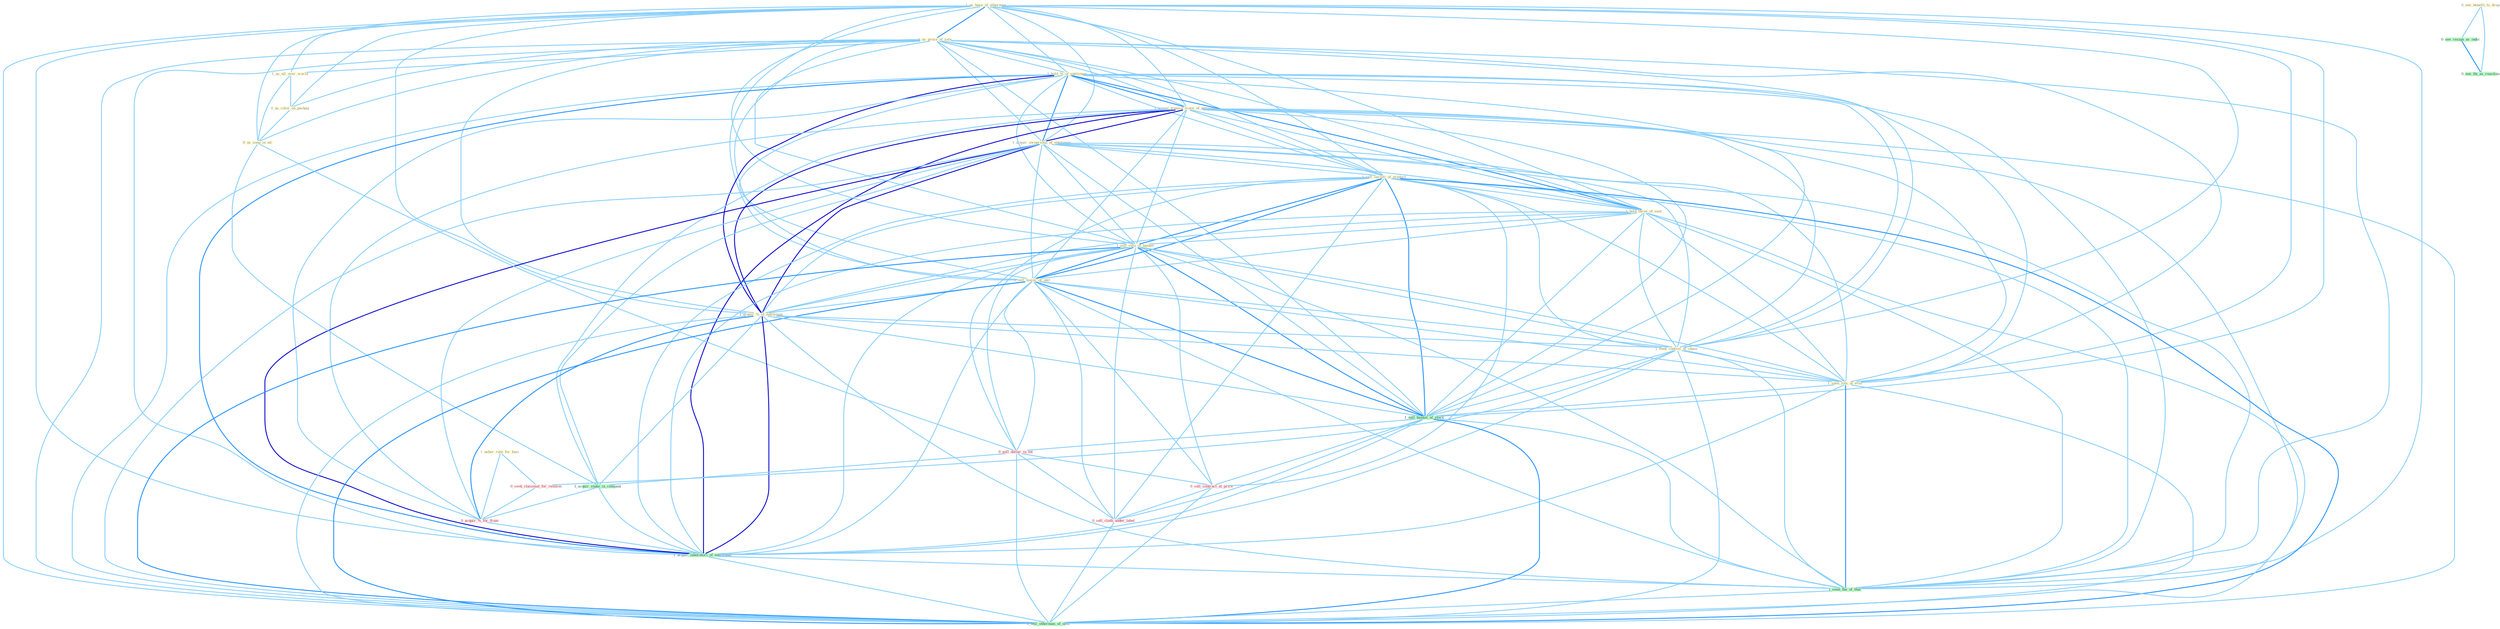 Graph G{ 
    node
    [shape=polygon,style=filled,width=.5,height=.06,color="#BDFCC9",fixedsize=true,fontsize=4,
    fontcolor="#2f4f4f"];
    {node
    [color="#ffffe0", fontcolor="#8b7d6b"] "1_us_base_of_othernum " "1_us_proce_of_sale " "1_hold_%_of_entitynam " "1_us_all_over_world " "1_acquir_treasur-trove_of_entitynam " "1_acquir_ownership_of_entitynam " "1_sell_varieti_of_product " "1_usher_rule_for_busi " "1_hold_three_of_seat " "0_us_color_on_packag " "0_us_song_in_ad " "1_sell_valu_of_basket " "0_see_benefit_to_drop " "1_sell_major_of_unit " "1_acquir_%_of_entitynam " "1_seek_control_of_chain " "1_seen_iota_of_evid "}
{node [color="#fff0f5", fontcolor="#b22222"] "0_seek_classmat_for_reunion " "0_sell_dollar_in_lot " "0_acquir_%_for_franc " "0_sell_contract_at_price " "0_sell_cloth_under_label "}
edge [color="#B0E2FF"];

	"1_us_base_of_othernum " -- "1_us_proce_of_sale " [w="2", color="#1e90ff" , len=0.8];
	"1_us_base_of_othernum " -- "1_hold_%_of_entitynam " [w="1", color="#87cefa" ];
	"1_us_base_of_othernum " -- "1_us_all_over_world " [w="1", color="#87cefa" ];
	"1_us_base_of_othernum " -- "1_acquir_treasur-trove_of_entitynam " [w="1", color="#87cefa" ];
	"1_us_base_of_othernum " -- "1_acquir_ownership_of_entitynam " [w="1", color="#87cefa" ];
	"1_us_base_of_othernum " -- "1_sell_varieti_of_product " [w="1", color="#87cefa" ];
	"1_us_base_of_othernum " -- "1_hold_three_of_seat " [w="1", color="#87cefa" ];
	"1_us_base_of_othernum " -- "0_us_color_on_packag " [w="1", color="#87cefa" ];
	"1_us_base_of_othernum " -- "0_us_song_in_ad " [w="1", color="#87cefa" ];
	"1_us_base_of_othernum " -- "1_sell_valu_of_basket " [w="1", color="#87cefa" ];
	"1_us_base_of_othernum " -- "1_sell_major_of_unit " [w="1", color="#87cefa" ];
	"1_us_base_of_othernum " -- "1_acquir_%_of_entitynam " [w="1", color="#87cefa" ];
	"1_us_base_of_othernum " -- "1_seek_control_of_chain " [w="1", color="#87cefa" ];
	"1_us_base_of_othernum " -- "1_seen_iota_of_evid " [w="1", color="#87cefa" ];
	"1_us_base_of_othernum " -- "1_sell_basket_of_stock " [w="1", color="#87cefa" ];
	"1_us_base_of_othernum " -- "1_acquir_laboratori_of_entitynam " [w="1", color="#87cefa" ];
	"1_us_base_of_othernum " -- "1_seen_the_of_that " [w="1", color="#87cefa" ];
	"1_us_base_of_othernum " -- "1_sell_othernum_of_offic " [w="1", color="#87cefa" ];
	"1_us_proce_of_sale " -- "1_hold_%_of_entitynam " [w="1", color="#87cefa" ];
	"1_us_proce_of_sale " -- "1_us_all_over_world " [w="1", color="#87cefa" ];
	"1_us_proce_of_sale " -- "1_acquir_treasur-trove_of_entitynam " [w="1", color="#87cefa" ];
	"1_us_proce_of_sale " -- "1_acquir_ownership_of_entitynam " [w="1", color="#87cefa" ];
	"1_us_proce_of_sale " -- "1_sell_varieti_of_product " [w="1", color="#87cefa" ];
	"1_us_proce_of_sale " -- "1_hold_three_of_seat " [w="1", color="#87cefa" ];
	"1_us_proce_of_sale " -- "0_us_color_on_packag " [w="1", color="#87cefa" ];
	"1_us_proce_of_sale " -- "0_us_song_in_ad " [w="1", color="#87cefa" ];
	"1_us_proce_of_sale " -- "1_sell_valu_of_basket " [w="1", color="#87cefa" ];
	"1_us_proce_of_sale " -- "1_sell_major_of_unit " [w="1", color="#87cefa" ];
	"1_us_proce_of_sale " -- "1_acquir_%_of_entitynam " [w="1", color="#87cefa" ];
	"1_us_proce_of_sale " -- "1_seek_control_of_chain " [w="1", color="#87cefa" ];
	"1_us_proce_of_sale " -- "1_seen_iota_of_evid " [w="1", color="#87cefa" ];
	"1_us_proce_of_sale " -- "1_sell_basket_of_stock " [w="1", color="#87cefa" ];
	"1_us_proce_of_sale " -- "1_acquir_laboratori_of_entitynam " [w="1", color="#87cefa" ];
	"1_us_proce_of_sale " -- "1_seen_the_of_that " [w="1", color="#87cefa" ];
	"1_us_proce_of_sale " -- "1_sell_othernum_of_offic " [w="1", color="#87cefa" ];
	"1_hold_%_of_entitynam " -- "1_acquir_treasur-trove_of_entitynam " [w="2", color="#1e90ff" , len=0.8];
	"1_hold_%_of_entitynam " -- "1_acquir_ownership_of_entitynam " [w="2", color="#1e90ff" , len=0.8];
	"1_hold_%_of_entitynam " -- "1_sell_varieti_of_product " [w="1", color="#87cefa" ];
	"1_hold_%_of_entitynam " -- "1_hold_three_of_seat " [w="2", color="#1e90ff" , len=0.8];
	"1_hold_%_of_entitynam " -- "1_sell_valu_of_basket " [w="1", color="#87cefa" ];
	"1_hold_%_of_entitynam " -- "1_sell_major_of_unit " [w="1", color="#87cefa" ];
	"1_hold_%_of_entitynam " -- "1_acquir_%_of_entitynam " [w="3", color="#0000cd" , len=0.6];
	"1_hold_%_of_entitynam " -- "1_seek_control_of_chain " [w="1", color="#87cefa" ];
	"1_hold_%_of_entitynam " -- "1_seen_iota_of_evid " [w="1", color="#87cefa" ];
	"1_hold_%_of_entitynam " -- "1_sell_basket_of_stock " [w="1", color="#87cefa" ];
	"1_hold_%_of_entitynam " -- "0_acquir_%_for_franc " [w="1", color="#87cefa" ];
	"1_hold_%_of_entitynam " -- "1_acquir_laboratori_of_entitynam " [w="2", color="#1e90ff" , len=0.8];
	"1_hold_%_of_entitynam " -- "1_seen_the_of_that " [w="1", color="#87cefa" ];
	"1_hold_%_of_entitynam " -- "1_sell_othernum_of_offic " [w="1", color="#87cefa" ];
	"1_us_all_over_world " -- "0_us_color_on_packag " [w="1", color="#87cefa" ];
	"1_us_all_over_world " -- "0_us_song_in_ad " [w="1", color="#87cefa" ];
	"1_acquir_treasur-trove_of_entitynam " -- "1_acquir_ownership_of_entitynam " [w="3", color="#0000cd" , len=0.6];
	"1_acquir_treasur-trove_of_entitynam " -- "1_sell_varieti_of_product " [w="1", color="#87cefa" ];
	"1_acquir_treasur-trove_of_entitynam " -- "1_hold_three_of_seat " [w="1", color="#87cefa" ];
	"1_acquir_treasur-trove_of_entitynam " -- "1_sell_valu_of_basket " [w="1", color="#87cefa" ];
	"1_acquir_treasur-trove_of_entitynam " -- "1_sell_major_of_unit " [w="1", color="#87cefa" ];
	"1_acquir_treasur-trove_of_entitynam " -- "1_acquir_%_of_entitynam " [w="3", color="#0000cd" , len=0.6];
	"1_acquir_treasur-trove_of_entitynam " -- "1_seek_control_of_chain " [w="1", color="#87cefa" ];
	"1_acquir_treasur-trove_of_entitynam " -- "1_seen_iota_of_evid " [w="1", color="#87cefa" ];
	"1_acquir_treasur-trove_of_entitynam " -- "1_sell_basket_of_stock " [w="1", color="#87cefa" ];
	"1_acquir_treasur-trove_of_entitynam " -- "1_acquir_stake_in_compani " [w="1", color="#87cefa" ];
	"1_acquir_treasur-trove_of_entitynam " -- "0_acquir_%_for_franc " [w="1", color="#87cefa" ];
	"1_acquir_treasur-trove_of_entitynam " -- "1_acquir_laboratori_of_entitynam " [w="3", color="#0000cd" , len=0.6];
	"1_acquir_treasur-trove_of_entitynam " -- "1_seen_the_of_that " [w="1", color="#87cefa" ];
	"1_acquir_treasur-trove_of_entitynam " -- "1_sell_othernum_of_offic " [w="1", color="#87cefa" ];
	"1_acquir_ownership_of_entitynam " -- "1_sell_varieti_of_product " [w="1", color="#87cefa" ];
	"1_acquir_ownership_of_entitynam " -- "1_hold_three_of_seat " [w="1", color="#87cefa" ];
	"1_acquir_ownership_of_entitynam " -- "1_sell_valu_of_basket " [w="1", color="#87cefa" ];
	"1_acquir_ownership_of_entitynam " -- "1_sell_major_of_unit " [w="1", color="#87cefa" ];
	"1_acquir_ownership_of_entitynam " -- "1_acquir_%_of_entitynam " [w="3", color="#0000cd" , len=0.6];
	"1_acquir_ownership_of_entitynam " -- "1_seek_control_of_chain " [w="1", color="#87cefa" ];
	"1_acquir_ownership_of_entitynam " -- "1_seen_iota_of_evid " [w="1", color="#87cefa" ];
	"1_acquir_ownership_of_entitynam " -- "1_sell_basket_of_stock " [w="1", color="#87cefa" ];
	"1_acquir_ownership_of_entitynam " -- "1_acquir_stake_in_compani " [w="1", color="#87cefa" ];
	"1_acquir_ownership_of_entitynam " -- "0_acquir_%_for_franc " [w="1", color="#87cefa" ];
	"1_acquir_ownership_of_entitynam " -- "1_acquir_laboratori_of_entitynam " [w="3", color="#0000cd" , len=0.6];
	"1_acquir_ownership_of_entitynam " -- "1_seen_the_of_that " [w="1", color="#87cefa" ];
	"1_acquir_ownership_of_entitynam " -- "1_sell_othernum_of_offic " [w="1", color="#87cefa" ];
	"1_sell_varieti_of_product " -- "1_hold_three_of_seat " [w="1", color="#87cefa" ];
	"1_sell_varieti_of_product " -- "1_sell_valu_of_basket " [w="2", color="#1e90ff" , len=0.8];
	"1_sell_varieti_of_product " -- "1_sell_major_of_unit " [w="2", color="#1e90ff" , len=0.8];
	"1_sell_varieti_of_product " -- "1_acquir_%_of_entitynam " [w="1", color="#87cefa" ];
	"1_sell_varieti_of_product " -- "1_seek_control_of_chain " [w="1", color="#87cefa" ];
	"1_sell_varieti_of_product " -- "1_seen_iota_of_evid " [w="1", color="#87cefa" ];
	"1_sell_varieti_of_product " -- "1_sell_basket_of_stock " [w="2", color="#1e90ff" , len=0.8];
	"1_sell_varieti_of_product " -- "0_sell_dollar_in_lot " [w="1", color="#87cefa" ];
	"1_sell_varieti_of_product " -- "0_sell_contract_at_price " [w="1", color="#87cefa" ];
	"1_sell_varieti_of_product " -- "1_acquir_laboratori_of_entitynam " [w="1", color="#87cefa" ];
	"1_sell_varieti_of_product " -- "0_sell_cloth_under_label " [w="1", color="#87cefa" ];
	"1_sell_varieti_of_product " -- "1_seen_the_of_that " [w="1", color="#87cefa" ];
	"1_sell_varieti_of_product " -- "1_sell_othernum_of_offic " [w="2", color="#1e90ff" , len=0.8];
	"1_usher_rule_for_busi " -- "0_seek_classmat_for_reunion " [w="1", color="#87cefa" ];
	"1_usher_rule_for_busi " -- "0_acquir_%_for_franc " [w="1", color="#87cefa" ];
	"1_hold_three_of_seat " -- "1_sell_valu_of_basket " [w="1", color="#87cefa" ];
	"1_hold_three_of_seat " -- "1_sell_major_of_unit " [w="1", color="#87cefa" ];
	"1_hold_three_of_seat " -- "1_acquir_%_of_entitynam " [w="1", color="#87cefa" ];
	"1_hold_three_of_seat " -- "1_seek_control_of_chain " [w="1", color="#87cefa" ];
	"1_hold_three_of_seat " -- "1_seen_iota_of_evid " [w="1", color="#87cefa" ];
	"1_hold_three_of_seat " -- "1_sell_basket_of_stock " [w="1", color="#87cefa" ];
	"1_hold_three_of_seat " -- "1_acquir_laboratori_of_entitynam " [w="1", color="#87cefa" ];
	"1_hold_three_of_seat " -- "1_seen_the_of_that " [w="1", color="#87cefa" ];
	"1_hold_three_of_seat " -- "1_sell_othernum_of_offic " [w="1", color="#87cefa" ];
	"0_us_color_on_packag " -- "0_us_song_in_ad " [w="1", color="#87cefa" ];
	"0_us_song_in_ad " -- "0_sell_dollar_in_lot " [w="1", color="#87cefa" ];
	"0_us_song_in_ad " -- "1_acquir_stake_in_compani " [w="1", color="#87cefa" ];
	"1_sell_valu_of_basket " -- "1_sell_major_of_unit " [w="2", color="#1e90ff" , len=0.8];
	"1_sell_valu_of_basket " -- "1_acquir_%_of_entitynam " [w="1", color="#87cefa" ];
	"1_sell_valu_of_basket " -- "1_seek_control_of_chain " [w="1", color="#87cefa" ];
	"1_sell_valu_of_basket " -- "1_seen_iota_of_evid " [w="1", color="#87cefa" ];
	"1_sell_valu_of_basket " -- "1_sell_basket_of_stock " [w="2", color="#1e90ff" , len=0.8];
	"1_sell_valu_of_basket " -- "0_sell_dollar_in_lot " [w="1", color="#87cefa" ];
	"1_sell_valu_of_basket " -- "0_sell_contract_at_price " [w="1", color="#87cefa" ];
	"1_sell_valu_of_basket " -- "1_acquir_laboratori_of_entitynam " [w="1", color="#87cefa" ];
	"1_sell_valu_of_basket " -- "0_sell_cloth_under_label " [w="1", color="#87cefa" ];
	"1_sell_valu_of_basket " -- "1_seen_the_of_that " [w="1", color="#87cefa" ];
	"1_sell_valu_of_basket " -- "1_sell_othernum_of_offic " [w="2", color="#1e90ff" , len=0.8];
	"0_see_benefit_to_drop " -- "0_see_resign_as_indic " [w="1", color="#87cefa" ];
	"0_see_benefit_to_drop " -- "0_see_thi_as_reaction " [w="1", color="#87cefa" ];
	"1_sell_major_of_unit " -- "1_acquir_%_of_entitynam " [w="1", color="#87cefa" ];
	"1_sell_major_of_unit " -- "1_seek_control_of_chain " [w="1", color="#87cefa" ];
	"1_sell_major_of_unit " -- "1_seen_iota_of_evid " [w="1", color="#87cefa" ];
	"1_sell_major_of_unit " -- "1_sell_basket_of_stock " [w="2", color="#1e90ff" , len=0.8];
	"1_sell_major_of_unit " -- "0_sell_dollar_in_lot " [w="1", color="#87cefa" ];
	"1_sell_major_of_unit " -- "0_sell_contract_at_price " [w="1", color="#87cefa" ];
	"1_sell_major_of_unit " -- "1_acquir_laboratori_of_entitynam " [w="1", color="#87cefa" ];
	"1_sell_major_of_unit " -- "0_sell_cloth_under_label " [w="1", color="#87cefa" ];
	"1_sell_major_of_unit " -- "1_seen_the_of_that " [w="1", color="#87cefa" ];
	"1_sell_major_of_unit " -- "1_sell_othernum_of_offic " [w="2", color="#1e90ff" , len=0.8];
	"1_acquir_%_of_entitynam " -- "1_seek_control_of_chain " [w="1", color="#87cefa" ];
	"1_acquir_%_of_entitynam " -- "1_seen_iota_of_evid " [w="1", color="#87cefa" ];
	"1_acquir_%_of_entitynam " -- "1_sell_basket_of_stock " [w="1", color="#87cefa" ];
	"1_acquir_%_of_entitynam " -- "1_acquir_stake_in_compani " [w="1", color="#87cefa" ];
	"1_acquir_%_of_entitynam " -- "0_acquir_%_for_franc " [w="2", color="#1e90ff" , len=0.8];
	"1_acquir_%_of_entitynam " -- "1_acquir_laboratori_of_entitynam " [w="3", color="#0000cd" , len=0.6];
	"1_acquir_%_of_entitynam " -- "1_seen_the_of_that " [w="1", color="#87cefa" ];
	"1_acquir_%_of_entitynam " -- "1_sell_othernum_of_offic " [w="1", color="#87cefa" ];
	"1_seek_control_of_chain " -- "1_seen_iota_of_evid " [w="1", color="#87cefa" ];
	"1_seek_control_of_chain " -- "0_seek_classmat_for_reunion " [w="1", color="#87cefa" ];
	"1_seek_control_of_chain " -- "1_sell_basket_of_stock " [w="1", color="#87cefa" ];
	"1_seek_control_of_chain " -- "1_acquir_laboratori_of_entitynam " [w="1", color="#87cefa" ];
	"1_seek_control_of_chain " -- "1_seen_the_of_that " [w="1", color="#87cefa" ];
	"1_seek_control_of_chain " -- "1_sell_othernum_of_offic " [w="1", color="#87cefa" ];
	"1_seen_iota_of_evid " -- "1_sell_basket_of_stock " [w="1", color="#87cefa" ];
	"1_seen_iota_of_evid " -- "1_acquir_laboratori_of_entitynam " [w="1", color="#87cefa" ];
	"1_seen_iota_of_evid " -- "1_seen_the_of_that " [w="2", color="#1e90ff" , len=0.8];
	"1_seen_iota_of_evid " -- "1_sell_othernum_of_offic " [w="1", color="#87cefa" ];
	"0_seek_classmat_for_reunion " -- "0_acquir_%_for_franc " [w="1", color="#87cefa" ];
	"1_sell_basket_of_stock " -- "0_sell_dollar_in_lot " [w="1", color="#87cefa" ];
	"1_sell_basket_of_stock " -- "0_sell_contract_at_price " [w="1", color="#87cefa" ];
	"1_sell_basket_of_stock " -- "1_acquir_laboratori_of_entitynam " [w="1", color="#87cefa" ];
	"1_sell_basket_of_stock " -- "0_sell_cloth_under_label " [w="1", color="#87cefa" ];
	"1_sell_basket_of_stock " -- "1_seen_the_of_that " [w="1", color="#87cefa" ];
	"1_sell_basket_of_stock " -- "1_sell_othernum_of_offic " [w="2", color="#1e90ff" , len=0.8];
	"0_sell_dollar_in_lot " -- "1_acquir_stake_in_compani " [w="1", color="#87cefa" ];
	"0_sell_dollar_in_lot " -- "0_sell_contract_at_price " [w="1", color="#87cefa" ];
	"0_sell_dollar_in_lot " -- "0_sell_cloth_under_label " [w="1", color="#87cefa" ];
	"0_sell_dollar_in_lot " -- "1_sell_othernum_of_offic " [w="1", color="#87cefa" ];
	"0_see_resign_as_indic " -- "0_see_thi_as_reaction " [w="2", color="#1e90ff" , len=0.8];
	"1_acquir_stake_in_compani " -- "0_acquir_%_for_franc " [w="1", color="#87cefa" ];
	"1_acquir_stake_in_compani " -- "1_acquir_laboratori_of_entitynam " [w="1", color="#87cefa" ];
	"0_acquir_%_for_franc " -- "1_acquir_laboratori_of_entitynam " [w="1", color="#87cefa" ];
	"0_sell_contract_at_price " -- "0_sell_cloth_under_label " [w="1", color="#87cefa" ];
	"0_sell_contract_at_price " -- "1_sell_othernum_of_offic " [w="1", color="#87cefa" ];
	"1_acquir_laboratori_of_entitynam " -- "1_seen_the_of_that " [w="1", color="#87cefa" ];
	"1_acquir_laboratori_of_entitynam " -- "1_sell_othernum_of_offic " [w="1", color="#87cefa" ];
	"0_sell_cloth_under_label " -- "1_sell_othernum_of_offic " [w="1", color="#87cefa" ];
	"1_seen_the_of_that " -- "1_sell_othernum_of_offic " [w="1", color="#87cefa" ];
}
